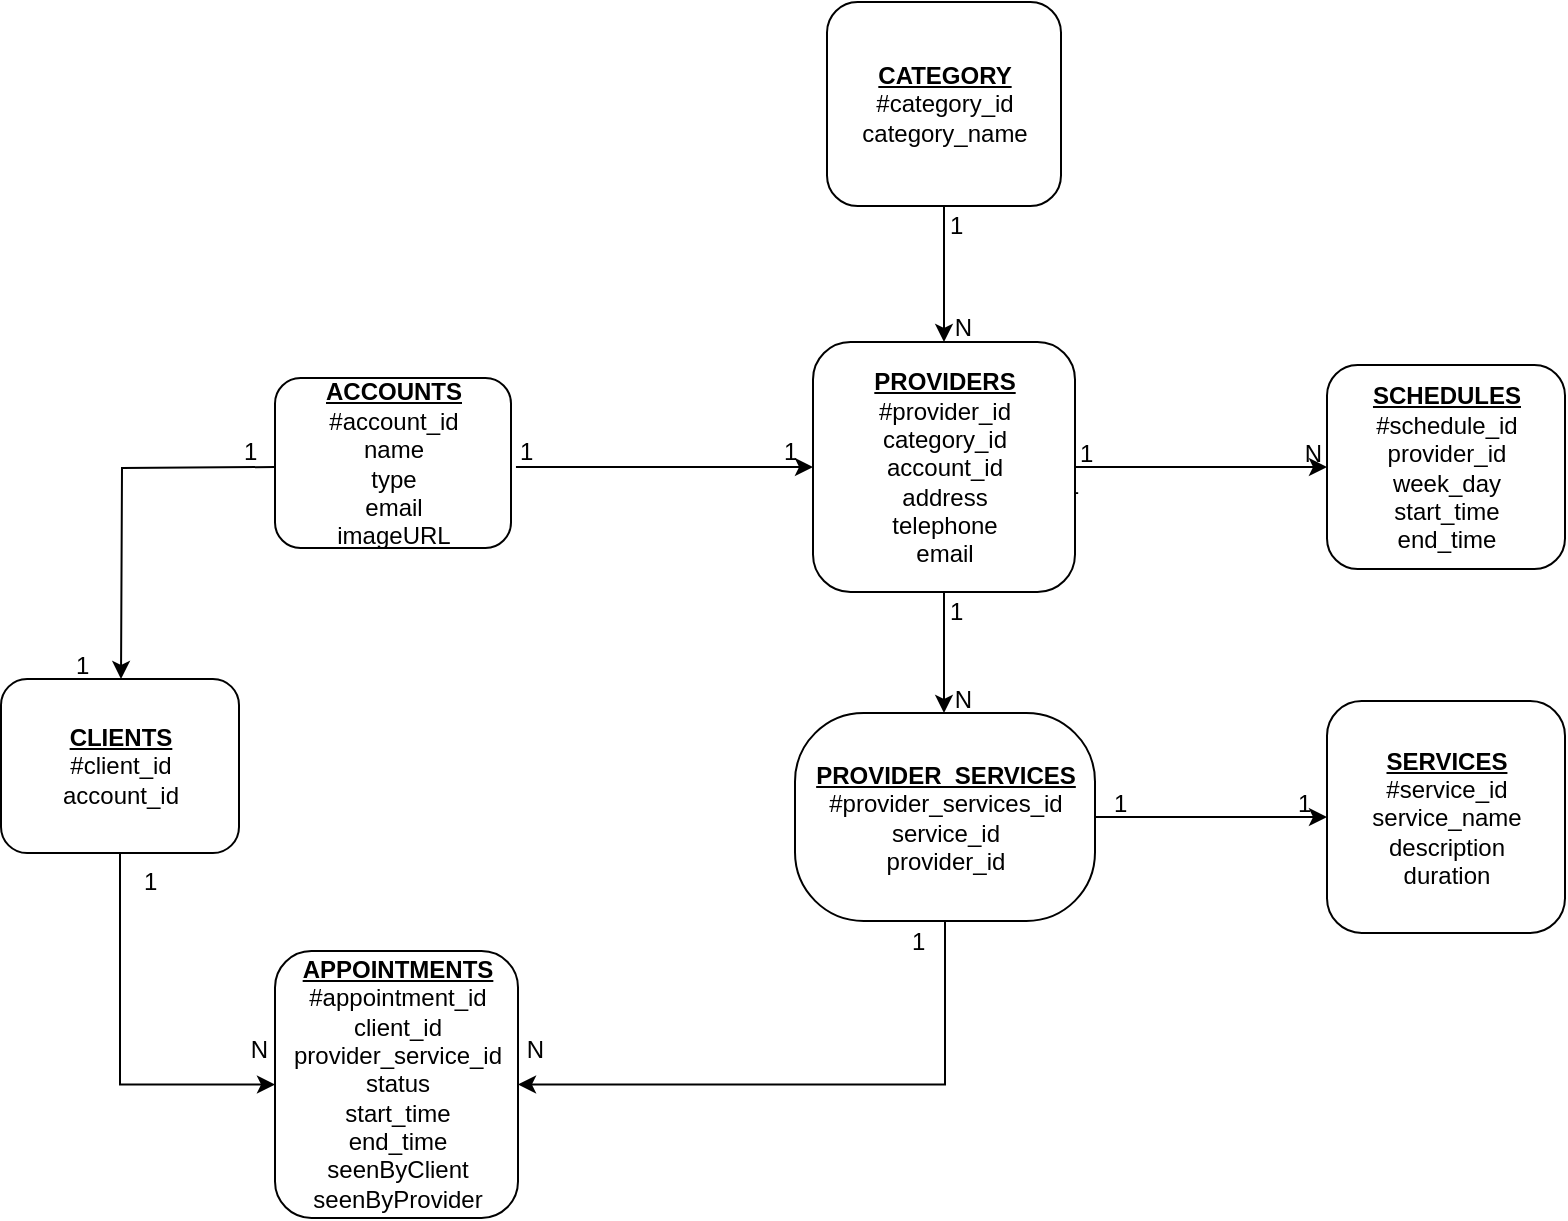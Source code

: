 <mxfile version="12.8.4" type="device"><diagram id="9NxEiPzKNoxRSrmcBi_5" name="Page-1"><mxGraphModel dx="1024" dy="566" grid="0" gridSize="17" guides="1" tooltips="1" connect="1" arrows="1" fold="1" page="1" pageScale="1" pageWidth="850" pageHeight="1100" math="0" shadow="0"><root><mxCell id="0"/><mxCell id="1" parent="0"/><mxCell id="oQC7VlOqwGqeokTqmuLH-10" style="edgeStyle=orthogonalEdgeStyle;rounded=0;orthogonalLoop=1;jettySize=auto;html=1;entryX=0;entryY=0.5;entryDx=0;entryDy=0;exitX=0.5;exitY=1;exitDx=0;exitDy=0;" parent="1" source="oQC7VlOqwGqeokTqmuLH-26" target="oQC7VlOqwGqeokTqmuLH-29" edge="1"><mxGeometry relative="1" as="geometry"><mxPoint x="79.5" y="522.5" as="sourcePoint"/><mxPoint x="156.5" y="628.5" as="targetPoint"/></mxGeometry></mxCell><mxCell id="oQC7VlOqwGqeokTqmuLH-7" style="edgeStyle=orthogonalEdgeStyle;rounded=0;orthogonalLoop=1;jettySize=auto;html=1;" parent="1" edge="1"><mxGeometry relative="1" as="geometry"><mxPoint x="156.5" y="356.5" as="sourcePoint"/><mxPoint x="79.5" y="462.5" as="targetPoint"/></mxGeometry></mxCell><mxCell id="oQC7VlOqwGqeokTqmuLH-8" style="edgeStyle=orthogonalEdgeStyle;rounded=0;orthogonalLoop=1;jettySize=auto;html=1;entryX=0;entryY=0.5;entryDx=0;entryDy=0;exitX=1.021;exitY=0.524;exitDx=0;exitDy=0;exitPerimeter=0;" parent="1" source="oQC7VlOqwGqeokTqmuLH-28" target="oQC7VlOqwGqeokTqmuLH-27" edge="1"><mxGeometry relative="1" as="geometry"><mxPoint x="277" y="357" as="sourcePoint"/><mxPoint x="358.5" y="464.5" as="targetPoint"/></mxGeometry></mxCell><mxCell id="oQC7VlOqwGqeokTqmuLH-14" value="1" style="text;html=1;resizable=0;points=[];autosize=1;align=left;verticalAlign=top;spacingTop=-4;" parent="1" vertex="1"><mxGeometry x="138.5" y="339" width="34" height="17" as="geometry"/></mxCell><mxCell id="oQC7VlOqwGqeokTqmuLH-15" value="&amp;nbsp;N" style="text;html=1;resizable=0;points=[];autosize=1;align=left;verticalAlign=top;spacingTop=-4;" parent="1" vertex="1"><mxGeometry x="138.5" y="637.5" width="34" height="17" as="geometry"/></mxCell><mxCell id="oQC7VlOqwGqeokTqmuLH-16" value="1" style="text;html=1;resizable=0;points=[];autosize=1;align=left;verticalAlign=top;spacingTop=-4;" parent="1" vertex="1"><mxGeometry x="276.5" y="339" width="34" height="17" as="geometry"/></mxCell><mxCell id="oQC7VlOqwGqeokTqmuLH-17" value="1" style="text;html=1;resizable=0;points=[];autosize=1;align=left;verticalAlign=top;spacingTop=-4;" parent="1" vertex="1"><mxGeometry x="54.5" y="445.5" width="34" height="17" as="geometry"/></mxCell><mxCell id="oQC7VlOqwGqeokTqmuLH-18" value="1" style="text;html=1;resizable=0;points=[];autosize=1;align=left;verticalAlign=top;spacingTop=-4;" parent="1" vertex="1"><mxGeometry x="408.5" y="339" width="34" height="17" as="geometry"/></mxCell><mxCell id="oQC7VlOqwGqeokTqmuLH-20" value="1" style="text;html=1;resizable=0;points=[];autosize=1;align=left;verticalAlign=top;spacingTop=-4;" parent="1" vertex="1"><mxGeometry x="549.5" y="356" width="34" height="17" as="geometry"/></mxCell><mxCell id="oQC7VlOqwGqeokTqmuLH-21" value="&amp;nbsp;N" style="text;html=1;resizable=0;points=[];autosize=1;align=left;verticalAlign=top;spacingTop=-4;" parent="1" vertex="1"><mxGeometry x="276.5" y="637.5" width="34" height="17" as="geometry"/></mxCell><mxCell id="oQC7VlOqwGqeokTqmuLH-22" value="&amp;nbsp;N" style="text;html=1;resizable=0;points=[];autosize=1;align=left;verticalAlign=top;spacingTop=-4;" parent="1" vertex="1"><mxGeometry x="665.5" y="339.5" width="34" height="17" as="geometry"/></mxCell><mxCell id="oQC7VlOqwGqeokTqmuLH-26" value="&lt;b&gt;&lt;u&gt;CLIENTS&lt;/u&gt;&lt;/b&gt;&lt;br&gt;#client_id&lt;br&gt;account_id" style="rounded=1;whiteSpace=wrap;html=1;" parent="1" vertex="1"><mxGeometry x="19.5" y="462.5" width="119" height="87" as="geometry"/></mxCell><mxCell id="oQC7VlOqwGqeokTqmuLH-28" value="&lt;b&gt;&lt;u&gt;ACCOUNTS&lt;/u&gt;&lt;/b&gt;&lt;br&gt;#account_id&lt;br&gt;name&lt;br&gt;type&lt;br&gt;email&lt;br&gt;imageURL" style="rounded=1;whiteSpace=wrap;html=1;" parent="1" vertex="1"><mxGeometry x="156.5" y="312" width="118" height="85" as="geometry"/></mxCell><mxCell id="oQC7VlOqwGqeokTqmuLH-29" value="&lt;b&gt;&lt;u&gt;APPOINTMENTS&lt;/u&gt;&lt;/b&gt;&lt;br&gt;#appointment_id&lt;br&gt;client_id&lt;br&gt;provider_service_id&lt;br&gt;status&lt;br&gt;start_time&lt;br&gt;end_time&lt;br&gt;seenByClient&lt;br&gt;seenByProvider" style="rounded=1;whiteSpace=wrap;html=1;" parent="1" vertex="1"><mxGeometry x="156.5" y="598.5" width="121.5" height="133.5" as="geometry"/></mxCell><mxCell id="oQC7VlOqwGqeokTqmuLH-30" value="&lt;b&gt;&lt;u&gt;SERVICES&lt;/u&gt;&lt;/b&gt;&lt;br&gt;#service_id&lt;br&gt;service_name&lt;br&gt;description&lt;br&gt;duration" style="rounded=1;whiteSpace=wrap;html=1;" parent="1" vertex="1"><mxGeometry x="682.5" y="473.5" width="119" height="116" as="geometry"/></mxCell><mxCell id="oQC7VlOqwGqeokTqmuLH-31" value="&lt;b&gt;&lt;u&gt;SCHEDULES&lt;/u&gt;&lt;/b&gt;&lt;br&gt;#schedule_id&lt;br&gt;provider_id&lt;br&gt;week_day&lt;br&gt;start_time&lt;br&gt;end_time" style="rounded=1;whiteSpace=wrap;html=1;" parent="1" vertex="1"><mxGeometry x="682.5" y="305.5" width="119" height="102" as="geometry"/></mxCell><mxCell id="CJ_Jlp92RlFwtZMl5cW8-4" style="edgeStyle=orthogonalEdgeStyle;rounded=0;orthogonalLoop=1;jettySize=auto;html=1;entryX=0;entryY=0.5;entryDx=0;entryDy=0;" parent="1" source="oQC7VlOqwGqeokTqmuLH-27" target="oQC7VlOqwGqeokTqmuLH-31" edge="1"><mxGeometry relative="1" as="geometry"><Array as="points"><mxPoint x="674" y="357"/><mxPoint x="674" y="357"/></Array></mxGeometry></mxCell><mxCell id="CJ_Jlp92RlFwtZMl5cW8-7" style="edgeStyle=orthogonalEdgeStyle;rounded=0;orthogonalLoop=1;jettySize=auto;html=1;" parent="1" source="oQC7VlOqwGqeokTqmuLH-27" edge="1"><mxGeometry relative="1" as="geometry"><mxPoint x="491" y="479.5" as="targetPoint"/></mxGeometry></mxCell><mxCell id="oQC7VlOqwGqeokTqmuLH-27" value="&lt;b&gt;&lt;u&gt;PROVIDERS&lt;/u&gt;&lt;/b&gt;&lt;br&gt;#provider_id&lt;br&gt;category_id&lt;br&gt;account_id&lt;br&gt;address&lt;br&gt;telephone&lt;br&gt;email" style="rounded=1;whiteSpace=wrap;html=1;" parent="1" vertex="1"><mxGeometry x="425.5" y="294" width="131" height="125" as="geometry"/></mxCell><mxCell id="CJ_Jlp92RlFwtZMl5cW8-2" value="1" style="text;html=1;resizable=0;points=[];autosize=1;align=left;verticalAlign=top;spacingTop=-4;" parent="1" vertex="1"><mxGeometry x="88.5" y="554" width="34" height="17" as="geometry"/></mxCell><mxCell id="CJ_Jlp92RlFwtZMl5cW8-9" value="1" style="text;html=1;resizable=0;points=[];autosize=1;align=left;verticalAlign=top;spacingTop=-4;" parent="1" vertex="1"><mxGeometry x="491.5" y="419" width="34" height="17" as="geometry"/></mxCell><mxCell id="CJ_Jlp92RlFwtZMl5cW8-11" value="&amp;nbsp;N" style="text;html=1;resizable=0;points=[];autosize=1;align=left;verticalAlign=top;spacingTop=-4;" parent="1" vertex="1"><mxGeometry x="491" y="462.5" width="34" height="17" as="geometry"/></mxCell><mxCell id="CJ_Jlp92RlFwtZMl5cW8-12" value="1" style="text;html=1;resizable=0;points=[];autosize=1;align=left;verticalAlign=top;spacingTop=-4;" parent="1" vertex="1"><mxGeometry x="473" y="583.5" width="34" height="17" as="geometry"/></mxCell><mxCell id="a3ghgS45dctQrF8aZH0D-2" style="edgeStyle=orthogonalEdgeStyle;rounded=0;orthogonalLoop=1;jettySize=auto;html=1;entryX=0.5;entryY=0;entryDx=0;entryDy=0;" parent="1" source="a3ghgS45dctQrF8aZH0D-1" target="oQC7VlOqwGqeokTqmuLH-27" edge="1"><mxGeometry relative="1" as="geometry"/></mxCell><mxCell id="a3ghgS45dctQrF8aZH0D-1" value="&lt;u style=&quot;font-weight: bold&quot;&gt;CATEGORY&lt;/u&gt;&lt;br&gt;#category_id&lt;br&gt;category_name" style="rounded=1;whiteSpace=wrap;html=1;" parent="1" vertex="1"><mxGeometry x="432.5" y="124" width="117" height="102" as="geometry"/></mxCell><mxCell id="a3ghgS45dctQrF8aZH0D-3" value="1" style="text;html=1;resizable=0;points=[];autosize=1;align=left;verticalAlign=top;spacingTop=-4;" parent="1" vertex="1"><mxGeometry x="491.5" y="226" width="34" height="17" as="geometry"/></mxCell><mxCell id="a3ghgS45dctQrF8aZH0D-4" value="&amp;nbsp;N" style="text;html=1;resizable=0;points=[];autosize=1;align=left;verticalAlign=top;spacingTop=-4;" parent="1" vertex="1"><mxGeometry x="491" y="277" width="34" height="17" as="geometry"/></mxCell><mxCell id="a3ghgS45dctQrF8aZH0D-9" style="edgeStyle=orthogonalEdgeStyle;rounded=0;orthogonalLoop=1;jettySize=auto;html=1;entryX=1;entryY=0.5;entryDx=0;entryDy=0;exitX=0.5;exitY=1;exitDx=0;exitDy=0;" parent="1" source="a3ghgS45dctQrF8aZH0D-5" target="oQC7VlOqwGqeokTqmuLH-29" edge="1"><mxGeometry relative="1" as="geometry"/></mxCell><mxCell id="1ZX5VCI6BgEl2nTs83TR-2" style="edgeStyle=orthogonalEdgeStyle;rounded=0;orthogonalLoop=1;jettySize=auto;html=1;" parent="1" source="a3ghgS45dctQrF8aZH0D-5" target="oQC7VlOqwGqeokTqmuLH-30" edge="1"><mxGeometry relative="1" as="geometry"/></mxCell><mxCell id="a3ghgS45dctQrF8aZH0D-5" value="&lt;b&gt;&lt;u&gt;PROVIDER_SERVICES&lt;/u&gt;&lt;/b&gt;&lt;br&gt;#provider_services_id&lt;br&gt;service_id&lt;br&gt;provider_id" style="rounded=1;whiteSpace=wrap;html=1;arcSize=33;" parent="1" vertex="1"><mxGeometry x="416.5" y="479.5" width="150" height="104" as="geometry"/></mxCell><mxCell id="a3ghgS45dctQrF8aZH0D-7" value="1" style="text;html=1;resizable=0;points=[];autosize=1;align=left;verticalAlign=top;spacingTop=-4;" parent="1" vertex="1"><mxGeometry x="573.5" y="514.5" width="17" height="14" as="geometry"/></mxCell><mxCell id="a3ghgS45dctQrF8aZH0D-8" value="1" style="text;html=1;resizable=0;points=[];autosize=1;align=left;verticalAlign=top;spacingTop=-4;" parent="1" vertex="1"><mxGeometry x="665.5" y="514.5" width="34" height="17" as="geometry"/></mxCell><mxCell id="a3ghgS45dctQrF8aZH0D-10" value="1" style="text;html=1;resizable=0;points=[];autosize=1;align=left;verticalAlign=top;spacingTop=-4;" parent="1" vertex="1"><mxGeometry x="556.5" y="339.5" width="34" height="17" as="geometry"/></mxCell></root></mxGraphModel></diagram></mxfile>